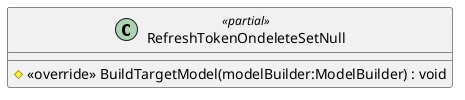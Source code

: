 @startuml
class RefreshTokenOndeleteSetNull <<partial>> {
    # <<override>> BuildTargetModel(modelBuilder:ModelBuilder) : void
}
@enduml
